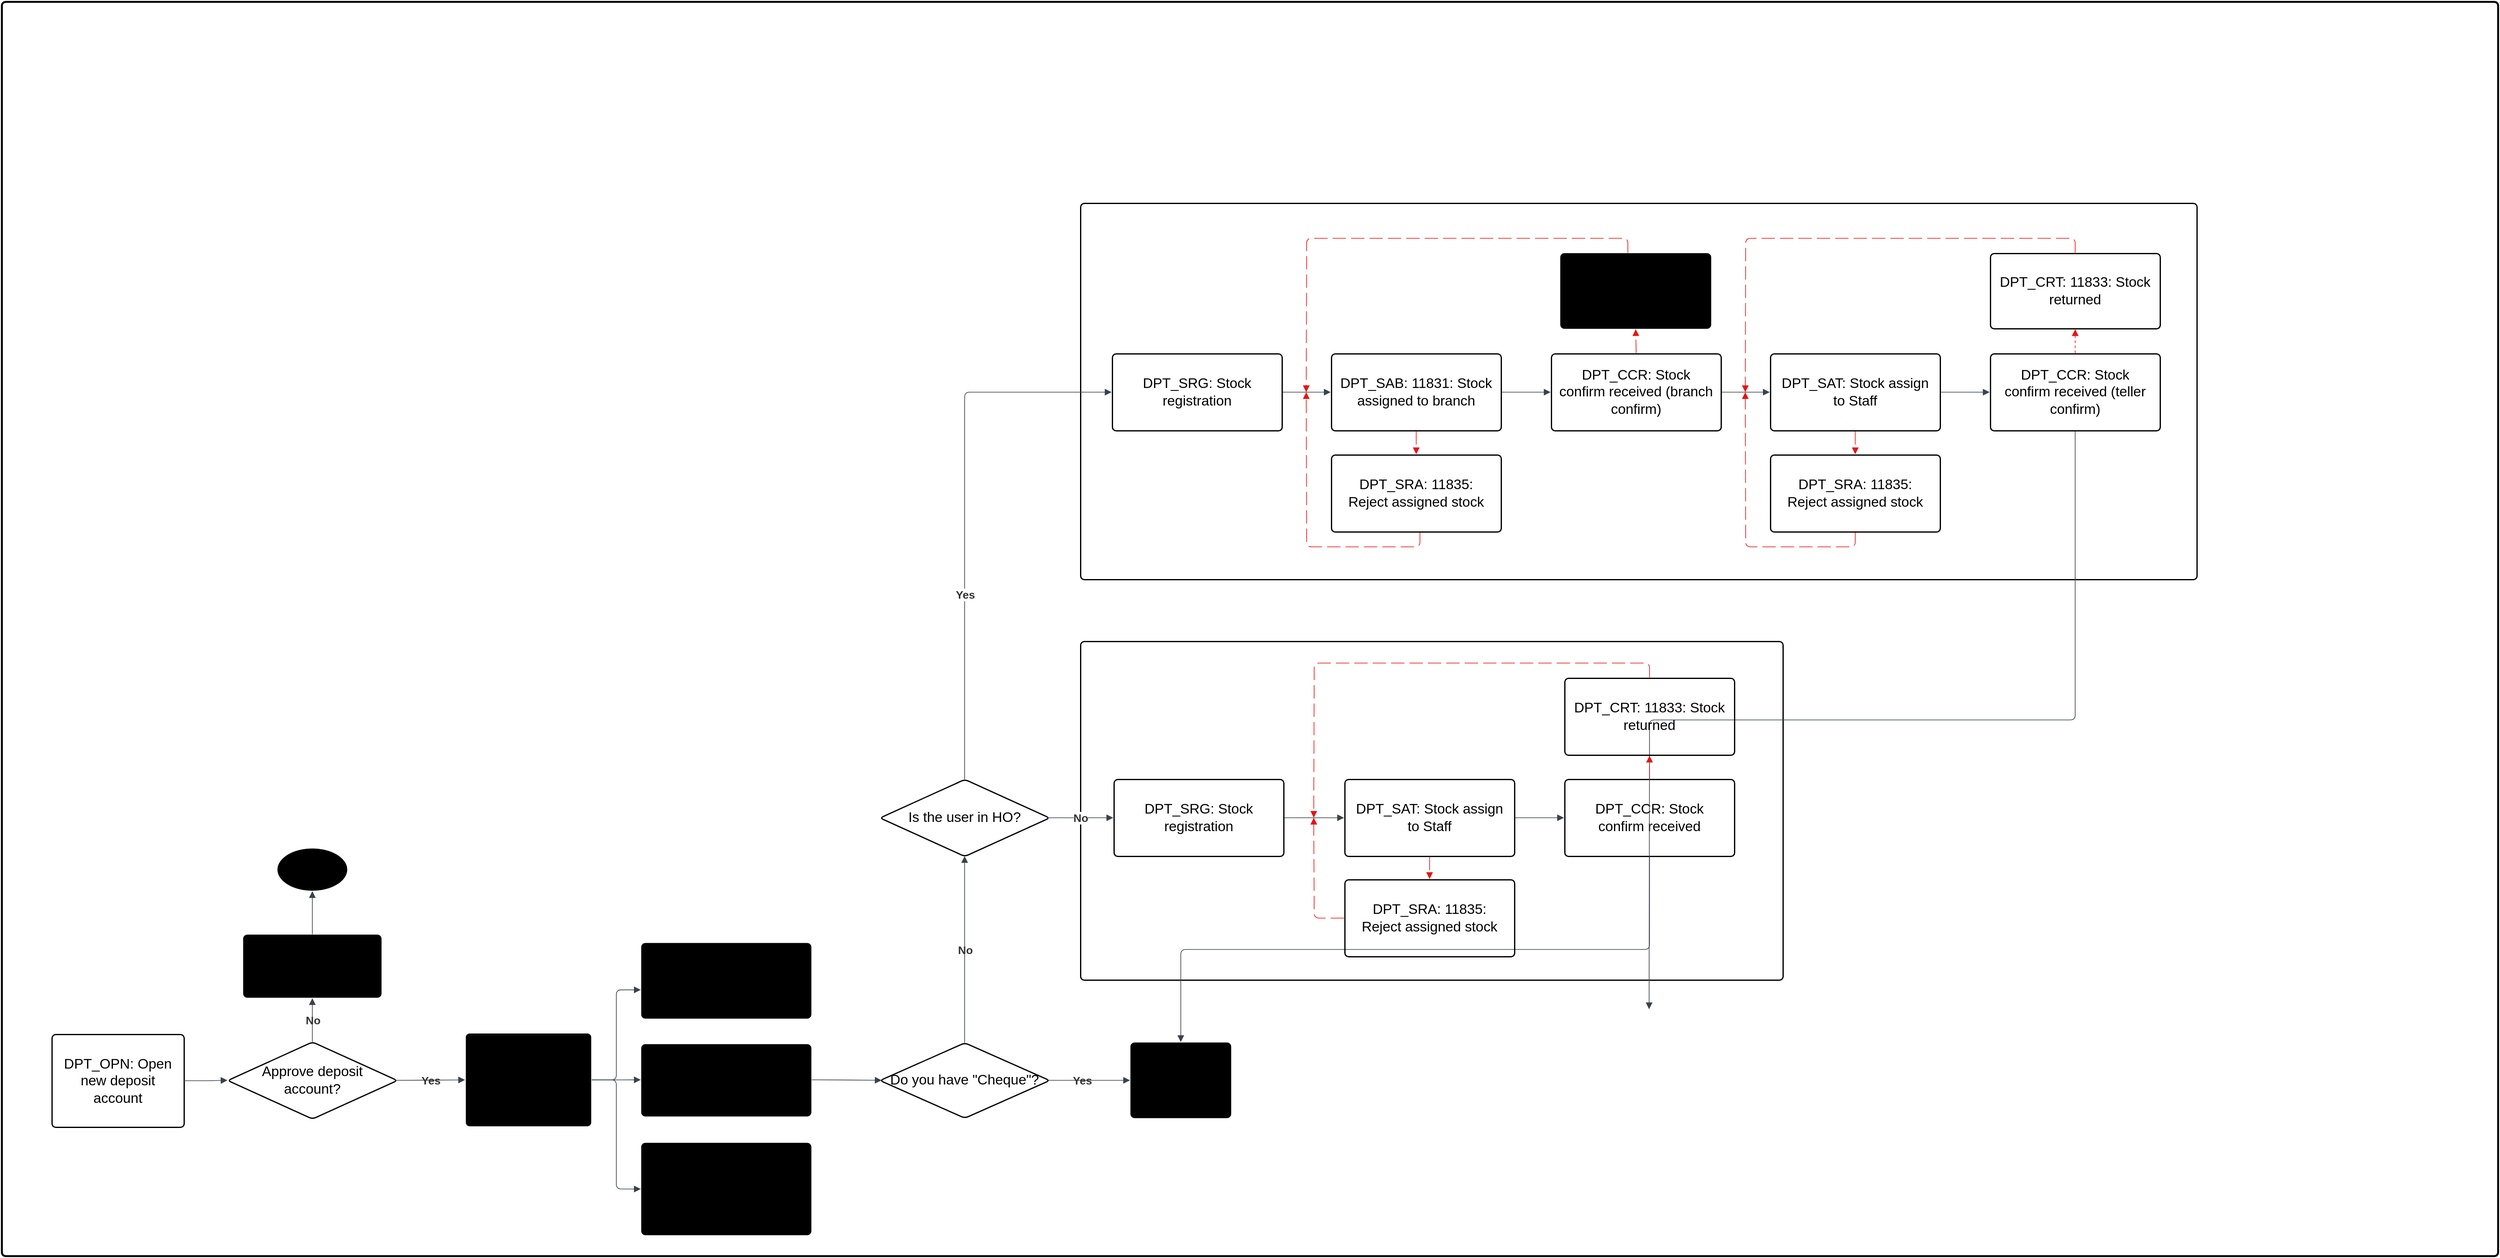 <mxfile version="26.2.9">
  <diagram name="Trang-1" id="DMm66JICNg-b_BuIPjOW">
    <mxGraphModel dx="4739" dy="3642" grid="1" gridSize="10" guides="1" tooltips="1" connect="1" arrows="1" fold="1" page="1" pageScale="1" pageWidth="1169" pageHeight="1654" math="0" shadow="0">
      <root>
        <mxCell id="0" />
        <mxCell id="1" parent="0" />
        <mxCell id="VxaLEeJSrOtXhIWzbfS_-1" value="" style="html=1;overflow=block;blockSpacing=1;whiteSpace=wrap;container=1;pointerEvents=0;collapsible=0;recursiveResize=0;fontSize=13;spacing=0;fillOpacity=0;rounded=1;absoluteArcSize=1;arcSize=9;fillColor=#000000;strokeWidth=2.3;lucidId=C0K8xlLB0rAs;" vertex="1" parent="1">
          <mxGeometry x="-300" y="-570" width="2985" height="1500" as="geometry" />
        </mxCell>
        <mxCell id="VxaLEeJSrOtXhIWzbfS_-2" value="" style="html=1;overflow=block;blockSpacing=1;whiteSpace=wrap;container=1;pointerEvents=0;collapsible=0;recursiveResize=0;fontSize=13;spacing=0;strokeOpacity=100;fillOpacity=0;rounded=1;absoluteArcSize=1;arcSize=9;fillColor=#000000;strokeWidth=1.5;lucidId=aCY8.d7uhuVL;" vertex="1" parent="1">
          <mxGeometry x="990" y="195" width="840" height="405" as="geometry" />
        </mxCell>
        <mxCell id="VxaLEeJSrOtXhIWzbfS_-3" value="" style="html=1;overflow=block;blockSpacing=1;whiteSpace=wrap;container=1;pointerEvents=0;collapsible=0;recursiveResize=0;fontSize=13;spacing=0;strokeOpacity=100;fillOpacity=0;rounded=1;absoluteArcSize=1;arcSize=9;fillColor=#000000;strokeWidth=1.5;lucidId=PyY8CIS4el4L;" vertex="1" parent="1">
          <mxGeometry x="990" y="-329" width="1335" height="450" as="geometry" />
        </mxCell>
        <mxCell id="VxaLEeJSrOtXhIWzbfS_-4" value="DPT_OPN: Open new deposit account" style="html=1;overflow=block;blockSpacing=1;whiteSpace=wrap;fontSize=16.7;spacing=9;strokeOpacity=100;fillOpacity=0;rounded=1;absoluteArcSize=1;arcSize=9;fillColor=#000000;strokeWidth=1.5;lucidId=C0K84pjTFIGe;" vertex="1" parent="1">
          <mxGeometry x="-240" y="665" width="158" height="111" as="geometry" />
        </mxCell>
        <mxCell id="VxaLEeJSrOtXhIWzbfS_-5" value="Approve deposit account?" style="html=1;overflow=block;blockSpacing=1;whiteSpace=wrap;rhombus;fontSize=16.7;spacing=9;strokeOpacity=100;fillOpacity=0;rounded=1;absoluteArcSize=1;arcSize=9;fillColor=#000000;strokeWidth=1.5;lucidId=C0K8-goSnGRA;labelBackgroundColor=none;" vertex="1" parent="1">
          <mxGeometry x="-30" y="674" width="203" height="92" as="geometry" />
        </mxCell>
        <mxCell id="VxaLEeJSrOtXhIWzbfS_-6" value="" style="html=1;jettySize=18;whiteSpace=wrap;fontSize=13.3;fontColor=#333333;fontStyle=1;strokeColor=#3a414a;strokeOpacity=100;strokeWidth=0.8;rounded=1;arcSize=12;edgeStyle=orthogonalEdgeStyle;startArrow=none;endArrow=block;endFill=1;exitX=0.5;exitY=0.002;exitPerimeter=0;entryX=0.5;entryY=1.01;entryPerimeter=0;lucidId=B1K8t_Rsplm7;labelBackgroundColor=none;" edge="1" parent="1" source="VxaLEeJSrOtXhIWzbfS_-5" target="VxaLEeJSrOtXhIWzbfS_-8">
          <mxGeometry width="100" height="100" relative="1" as="geometry">
            <Array as="points" />
          </mxGeometry>
        </mxCell>
        <mxCell id="VxaLEeJSrOtXhIWzbfS_-7" value="No" style="text;html=1;resizable=0;labelBackgroundColor=none;align=center;verticalAlign=middle;fontStyle=1;fontColor=#333333;fontSize=13.3;" vertex="1" parent="VxaLEeJSrOtXhIWzbfS_-6">
          <mxGeometry relative="1" as="geometry" />
        </mxCell>
        <mxCell id="VxaLEeJSrOtXhIWzbfS_-8" value="DPT_REJ: Reject deposit account" style="html=1;overflow=block;blockSpacing=1;whiteSpace=wrap;fontSize=16.7;spacing=9;strokeOpacity=100;rounded=1;absoluteArcSize=1;arcSize=9;fillColor=#unset;strokeWidth=NaN;lucidId=E1K8_GnM5wsY;labelBackgroundColor=none;" vertex="1" parent="1">
          <mxGeometry x="-11" y="546" width="165" height="75" as="geometry" />
        </mxCell>
        <mxCell id="VxaLEeJSrOtXhIWzbfS_-9" value="" style="html=1;jettySize=18;whiteSpace=wrap;fontSize=13.3;fontColor=#333333;fontStyle=1;strokeColor=#3a414a;strokeOpacity=100;strokeWidth=0.8;rounded=1;arcSize=12;edgeStyle=orthogonalEdgeStyle;jumpStyle=arc;startArrow=none;endArrow=block;endFill=1;exitX=0.988;exitY=0.5;exitPerimeter=0;entryX=-0.006;entryY=0.5;entryPerimeter=0;lucidId=O2K8zMyo41Df;labelBackgroundColor=none;" edge="1" parent="1" source="VxaLEeJSrOtXhIWzbfS_-5" target="VxaLEeJSrOtXhIWzbfS_-11">
          <mxGeometry width="100" height="100" relative="1" as="geometry">
            <Array as="points" />
          </mxGeometry>
        </mxCell>
        <mxCell id="VxaLEeJSrOtXhIWzbfS_-10" value="Yes" style="text;html=1;resizable=0;labelBackgroundColor=none;align=center;verticalAlign=middle;fontStyle=1;fontColor=#333333;fontSize=13.3;" vertex="1" parent="VxaLEeJSrOtXhIWzbfS_-9">
          <mxGeometry relative="1" as="geometry" />
        </mxCell>
        <mxCell id="VxaLEeJSrOtXhIWzbfS_-11" value="DPT_APR: Approve deposit account" style="html=1;overflow=block;blockSpacing=1;whiteSpace=wrap;fontSize=16.7;spacing=9;strokeOpacity=100;rounded=1;absoluteArcSize=1;arcSize=9;fillColor=#unset;strokeWidth=NaN;lucidId=Q2K8Qx9mygk0;strokeColor=none;labelBackgroundColor=none;" vertex="1" parent="1">
          <mxGeometry x="255" y="664" width="150" height="111" as="geometry" />
        </mxCell>
        <mxCell id="VxaLEeJSrOtXhIWzbfS_-12" value="" style="html=1;jettySize=18;whiteSpace=wrap;fontSize=13;strokeColor=#3a414a;strokeOpacity=100;strokeWidth=0.8;rounded=1;arcSize=12;edgeStyle=orthogonalEdgeStyle;jumpStyle=arc;startArrow=none;endArrow=block;endFill=1;exitX=1.004;exitY=0.493;exitPerimeter=0;entryX=0.011;entryY=0.5;entryPerimeter=0;lucidId=x4K8__F9jW7b;labelBackgroundColor=none;" edge="1" parent="1" source="VxaLEeJSrOtXhIWzbfS_-53" target="VxaLEeJSrOtXhIWzbfS_-16">
          <mxGeometry width="100" height="100" relative="1" as="geometry">
            <Array as="points" />
          </mxGeometry>
        </mxCell>
        <mxCell id="VxaLEeJSrOtXhIWzbfS_-13" value="" style="html=1;jettySize=18;whiteSpace=wrap;fontSize=13;strokeColor=#3a414a;strokeOpacity=100;strokeWidth=0.8;rounded=1;arcSize=12;edgeStyle=orthogonalEdgeStyle;jumpStyle=arc;startArrow=none;endArrow=block;endFill=1;exitX=0.989;exitY=0.5;exitPerimeter=0;entryX=-0.006;entryY=0.5;entryPerimeter=0;lucidId=p6K8vxS~Cus1;labelBackgroundColor=none;" edge="1" parent="1" source="VxaLEeJSrOtXhIWzbfS_-16" target="VxaLEeJSrOtXhIWzbfS_-15">
          <mxGeometry width="100" height="100" relative="1" as="geometry">
            <Array as="points" />
          </mxGeometry>
        </mxCell>
        <mxCell id="VxaLEeJSrOtXhIWzbfS_-14" value="Yes" style="text;html=1;resizable=0;labelBackgroundColor=none;align=center;verticalAlign=middle;fontStyle=1;fontColor=#333333;fontSize=13.3;" vertex="1" parent="VxaLEeJSrOtXhIWzbfS_-13">
          <mxGeometry x="-0.164" relative="1" as="geometry" />
        </mxCell>
        <mxCell id="VxaLEeJSrOtXhIWzbfS_-15" value="DPT_CIS: Cheque book issued" style="html=1;overflow=block;blockSpacing=1;whiteSpace=wrap;fontSize=16.7;spacing=9;strokeOpacity=100;rounded=1;absoluteArcSize=1;arcSize=9;fillColor=#unset;strokeWidth=NaN;lucidId=A4K8zdcVxU0g;labelBackgroundColor=none;" vertex="1" parent="1">
          <mxGeometry x="1050" y="675" width="120" height="90" as="geometry" />
        </mxCell>
        <mxCell id="VxaLEeJSrOtXhIWzbfS_-16" value="Do you have &quot;Cheque&quot;?" style="html=1;overflow=block;blockSpacing=1;whiteSpace=wrap;rhombus;fontSize=16.7;spacing=9;strokeOpacity=100;fillOpacity=0;rounded=1;absoluteArcSize=1;arcSize=9;fillColor=#000000;strokeWidth=1.5;lucidId=m6K8SB-cduvH;labelBackgroundColor=none;" vertex="1" parent="1">
          <mxGeometry x="750" y="675" width="203" height="90" as="geometry" />
        </mxCell>
        <mxCell id="VxaLEeJSrOtXhIWzbfS_-17" value="" style="html=1;jettySize=18;whiteSpace=wrap;fontSize=13.3;fontColor=#333333;fontStyle=1;strokeColor=#3a414a;strokeOpacity=100;strokeWidth=0.8;rounded=1;arcSize=12;edgeStyle=orthogonalEdgeStyle;startArrow=none;endArrow=block;endFill=1;exitX=0.5;exitY=0.002;exitPerimeter=0;entryX=0.5;entryY=0.998;entryPerimeter=0;lucidId=O8K8kQ9jmsC-;labelBackgroundColor=none;" edge="1" parent="1" source="VxaLEeJSrOtXhIWzbfS_-16" target="VxaLEeJSrOtXhIWzbfS_-19">
          <mxGeometry width="100" height="100" relative="1" as="geometry">
            <Array as="points" />
          </mxGeometry>
        </mxCell>
        <mxCell id="VxaLEeJSrOtXhIWzbfS_-18" value="No" style="text;html=1;resizable=0;labelBackgroundColor=none;align=center;verticalAlign=middle;fontStyle=1;fontColor=#333333;fontSize=13.3;" vertex="1" parent="VxaLEeJSrOtXhIWzbfS_-17">
          <mxGeometry relative="1" as="geometry" />
        </mxCell>
        <mxCell id="VxaLEeJSrOtXhIWzbfS_-19" value="Is the user in HO?" style="html=1;overflow=block;blockSpacing=1;whiteSpace=wrap;rhombus;fontSize=16.7;spacing=9;strokeOpacity=100;fillOpacity=0;rounded=1;absoluteArcSize=1;arcSize=9;fillColor=#000000;strokeWidth=1.5;lucidId=O8K8_05I5hbr;" vertex="1" parent="1">
          <mxGeometry x="750" y="360" width="203" height="92" as="geometry" />
        </mxCell>
        <mxCell id="VxaLEeJSrOtXhIWzbfS_-20" value="" style="html=1;jettySize=18;whiteSpace=wrap;fontSize=13.3;fontColor=#333333;fontStyle=1;strokeColor=#3a414a;strokeOpacity=100;strokeWidth=0.8;rounded=1;arcSize=12;edgeStyle=orthogonalEdgeStyle;startArrow=none;endArrow=block;endFill=1;exitX=0.5;exitY=0.002;exitPerimeter=0;entryX=-0.004;entryY=0.5;entryPerimeter=0;lucidId=t-K8pr-iaynm;" edge="1" parent="1" source="VxaLEeJSrOtXhIWzbfS_-19" target="VxaLEeJSrOtXhIWzbfS_-22">
          <mxGeometry width="100" height="100" relative="1" as="geometry">
            <Array as="points" />
          </mxGeometry>
        </mxCell>
        <mxCell id="VxaLEeJSrOtXhIWzbfS_-21" value="Yes" style="text;html=1;resizable=0;labelBackgroundColor=default;align=center;verticalAlign=middle;fontStyle=1;fontColor=#333333;fontSize=13.3;" vertex="1" parent="VxaLEeJSrOtXhIWzbfS_-20">
          <mxGeometry x="-0.306" relative="1" as="geometry">
            <mxPoint as="offset" />
          </mxGeometry>
        </mxCell>
        <mxCell id="VxaLEeJSrOtXhIWzbfS_-22" value="DPT_SRG: Stock registration" style="html=1;overflow=block;blockSpacing=1;whiteSpace=wrap;fontSize=16.7;spacing=9;strokeOpacity=100;fillOpacity=0;rounded=1;absoluteArcSize=1;arcSize=9;fillColor=#000000;strokeWidth=1.5;lucidId=t-K8BA6zqQXJ;" vertex="1" parent="1">
          <mxGeometry x="1028" y="-149" width="203" height="92" as="geometry" />
        </mxCell>
        <mxCell id="VxaLEeJSrOtXhIWzbfS_-23" value="" style="html=1;jettySize=18;whiteSpace=wrap;fontSize=13;strokeColor=#3a414a;strokeOpacity=100;strokeWidth=0.8;rounded=1;arcSize=12;edgeStyle=orthogonalEdgeStyle;startArrow=none;endArrow=block;endFill=1;exitX=1.004;exitY=0.5;exitPerimeter=0;entryX=-0.004;entryY=0.5;entryPerimeter=0;lucidId=E-K8I0MomM04;" edge="1" parent="1" source="VxaLEeJSrOtXhIWzbfS_-22" target="VxaLEeJSrOtXhIWzbfS_-24">
          <mxGeometry width="100" height="100" relative="1" as="geometry">
            <Array as="points" />
          </mxGeometry>
        </mxCell>
        <mxCell id="VxaLEeJSrOtXhIWzbfS_-24" value="DPT_SAB: 11831: Stock assigned to branch" style="html=1;overflow=block;blockSpacing=1;whiteSpace=wrap;fontSize=16.7;spacing=9;strokeOpacity=100;fillOpacity=0;rounded=1;absoluteArcSize=1;arcSize=9;fillColor=#000000;strokeWidth=1.5;lucidId=E-K8VwSi.VNv;" vertex="1" parent="1">
          <mxGeometry x="1290" y="-149" width="203" height="92" as="geometry" />
        </mxCell>
        <mxCell id="VxaLEeJSrOtXhIWzbfS_-25" value="" style="html=1;jettySize=18;whiteSpace=wrap;fontSize=13;strokeColor=#3a414a;strokeOpacity=100;strokeWidth=0.8;rounded=1;arcSize=12;edgeStyle=orthogonalEdgeStyle;startArrow=none;endArrow=block;endFill=1;exitX=1.004;exitY=0.5;exitPerimeter=0;entryX=-0.004;entryY=0.5;entryPerimeter=0;lucidId=B_K8auC.OmKs;" edge="1" parent="1" source="VxaLEeJSrOtXhIWzbfS_-24" target="VxaLEeJSrOtXhIWzbfS_-26">
          <mxGeometry width="100" height="100" relative="1" as="geometry">
            <Array as="points" />
          </mxGeometry>
        </mxCell>
        <mxCell id="VxaLEeJSrOtXhIWzbfS_-26" value="DPT_CCR: Stock confirm received (branch confirm)" style="html=1;overflow=block;blockSpacing=1;whiteSpace=wrap;fontSize=16.7;spacing=9;strokeOpacity=100;fillOpacity=0;rounded=1;absoluteArcSize=1;arcSize=9;fillColor=#000000;strokeWidth=1.5;lucidId=B_K8KtoC-B.U;" vertex="1" parent="1">
          <mxGeometry x="1553" y="-149" width="203" height="92" as="geometry" />
        </mxCell>
        <mxCell id="VxaLEeJSrOtXhIWzbfS_-27" value="" style="html=1;jettySize=18;whiteSpace=wrap;fontSize=13;strokeColor=#3a414a;strokeOpacity=100;strokeWidth=0.8;rounded=1;arcSize=12;edgeStyle=orthogonalEdgeStyle;startArrow=none;endArrow=block;endFill=1;exitX=1.004;exitY=0.5;exitPerimeter=0;entryX=-0.004;entryY=0.5;entryPerimeter=0;lucidId=f.K8d7xa3UE9;" edge="1" parent="1" source="VxaLEeJSrOtXhIWzbfS_-26" target="VxaLEeJSrOtXhIWzbfS_-28">
          <mxGeometry width="100" height="100" relative="1" as="geometry">
            <Array as="points" />
          </mxGeometry>
        </mxCell>
        <mxCell id="VxaLEeJSrOtXhIWzbfS_-28" value="DPT_SAT: Stock assign to Staff" style="html=1;overflow=block;blockSpacing=1;whiteSpace=wrap;fontSize=16.7;spacing=9;strokeOpacity=100;fillOpacity=0;rounded=1;absoluteArcSize=1;arcSize=9;fillColor=#000000;strokeWidth=1.5;lucidId=f.K8ricRqGn2;" vertex="1" parent="1">
          <mxGeometry x="1815" y="-149" width="203" height="92" as="geometry" />
        </mxCell>
        <mxCell id="VxaLEeJSrOtXhIWzbfS_-29" value="" style="html=1;jettySize=18;whiteSpace=wrap;fontSize=13;strokeColor=#3a414a;strokeOpacity=100;strokeWidth=0.8;rounded=1;arcSize=12;edgeStyle=orthogonalEdgeStyle;startArrow=none;endArrow=block;endFill=1;exitX=1.004;exitY=0.5;exitPerimeter=0;entryX=-0.004;entryY=0.5;entryPerimeter=0;lucidId=t.K8Gm6ZsjTX;" edge="1" parent="1" source="VxaLEeJSrOtXhIWzbfS_-28" target="VxaLEeJSrOtXhIWzbfS_-30">
          <mxGeometry width="100" height="100" relative="1" as="geometry">
            <Array as="points" />
          </mxGeometry>
        </mxCell>
        <mxCell id="VxaLEeJSrOtXhIWzbfS_-30" value="DPT_CCR: Stock confirm received (teller confirm)" style="html=1;overflow=block;blockSpacing=1;whiteSpace=wrap;fontSize=16.7;spacing=9;strokeOpacity=100;fillOpacity=0;rounded=1;absoluteArcSize=1;arcSize=9;fillColor=#000000;strokeWidth=1.5;lucidId=t.K89AFciOv3;" vertex="1" parent="1">
          <mxGeometry x="2078" y="-149" width="203" height="92" as="geometry" />
        </mxCell>
        <mxCell id="VxaLEeJSrOtXhIWzbfS_-31" value="" style="html=1;jettySize=18;whiteSpace=wrap;fontSize=13;strokeColor=#e81313;strokeOpacity=100;dashed=1;fixDash=1;dashPattern=16 6;strokeWidth=0.8;rounded=1;arcSize=12;edgeStyle=orthogonalEdgeStyle;startArrow=none;endArrow=block;endFill=1;exitX=0.5;exitY=1.008;exitPerimeter=0;entryX=0.5;entryY=-0.008;entryPerimeter=0;lucidId=7~K8s93Qj5ms;" edge="1" parent="1" source="VxaLEeJSrOtXhIWzbfS_-24" target="VxaLEeJSrOtXhIWzbfS_-38">
          <mxGeometry width="100" height="100" relative="1" as="geometry">
            <Array as="points" />
          </mxGeometry>
        </mxCell>
        <mxCell id="VxaLEeJSrOtXhIWzbfS_-32" value="" style="html=1;jettySize=18;whiteSpace=wrap;fontSize=13;strokeColor=#e81313;strokeOpacity=100;dashed=1;fixDash=1;dashPattern=16 6;strokeWidth=0.8;rounded=1;arcSize=12;edgeStyle=orthogonalEdgeStyle;startArrow=none;endArrow=block;endFill=1;exitX=0.522;exitY=1.008;exitPerimeter=0;lucidId=1aL8vNi3NsyG;" edge="1" parent="1" source="VxaLEeJSrOtXhIWzbfS_-38">
          <mxGeometry width="100" height="100" relative="1" as="geometry">
            <Array as="points" />
            <mxPoint x="1260" y="-103" as="targetPoint" />
          </mxGeometry>
        </mxCell>
        <mxCell id="VxaLEeJSrOtXhIWzbfS_-33" value="" style="html=1;jettySize=18;whiteSpace=wrap;fontSize=13;strokeColor=#e81313;strokeOpacity=100;dashed=1;fixDash=1;dashPattern=16 6;strokeWidth=0.8;rounded=1;arcSize=12;edgeStyle=orthogonalEdgeStyle;startArrow=none;endArrow=block;endFill=1;exitX=0.5;exitY=-0.008;exitPerimeter=0;entryX=0.5;entryY=1.008;entryPerimeter=0;lucidId=VbL8N0CIr0PZ;" edge="1" parent="1" source="VxaLEeJSrOtXhIWzbfS_-26" target="VxaLEeJSrOtXhIWzbfS_-39">
          <mxGeometry width="100" height="100" relative="1" as="geometry">
            <Array as="points" />
          </mxGeometry>
        </mxCell>
        <mxCell id="VxaLEeJSrOtXhIWzbfS_-34" value="" style="html=1;jettySize=18;whiteSpace=wrap;fontSize=13;strokeColor=#e81313;strokeOpacity=100;dashed=1;fixDash=1;dashPattern=16 6;strokeWidth=0.8;rounded=1;arcSize=12;edgeStyle=orthogonalEdgeStyle;startArrow=none;endArrow=block;endFill=1;exitX=0.448;exitY=-0.008;exitPerimeter=0;lucidId=bdL8osKy2MeQ;" edge="1" parent="1" source="VxaLEeJSrOtXhIWzbfS_-39">
          <mxGeometry width="100" height="100" relative="1" as="geometry">
            <Array as="points" />
            <mxPoint x="1260" y="-103" as="targetPoint" />
          </mxGeometry>
        </mxCell>
        <mxCell id="VxaLEeJSrOtXhIWzbfS_-35" value="" style="html=1;jettySize=18;whiteSpace=wrap;fontSize=13;strokeColor=#e81313;strokeOpacity=100;dashed=1;fixDash=1;dashPattern=16 6;strokeWidth=0.8;rounded=1;arcSize=12;edgeStyle=orthogonalEdgeStyle;startArrow=none;endArrow=block;endFill=1;exitX=0.5;exitY=1.008;exitPerimeter=0;entryX=0.5;entryY=-0.008;entryPerimeter=0;lucidId=SdL8UjF9IZxt;" edge="1" parent="1" source="VxaLEeJSrOtXhIWzbfS_-28" target="VxaLEeJSrOtXhIWzbfS_-50">
          <mxGeometry width="100" height="100" relative="1" as="geometry">
            <Array as="points" />
          </mxGeometry>
        </mxCell>
        <mxCell id="VxaLEeJSrOtXhIWzbfS_-36" value="" style="html=1;jettySize=18;whiteSpace=wrap;fontSize=13;strokeColor=#e81313;strokeOpacity=100;dashed=1;fixDash=1;dashPattern=16 6;strokeWidth=0.8;rounded=1;arcSize=12;edgeStyle=orthogonalEdgeStyle;startArrow=none;endArrow=block;endFill=1;exitX=0.5;exitY=1.008;exitPerimeter=0;lucidId=SdL8wFyu1lOU;" edge="1" parent="1" source="VxaLEeJSrOtXhIWzbfS_-50">
          <mxGeometry width="100" height="100" relative="1" as="geometry">
            <Array as="points" />
            <mxPoint x="1785" y="-103" as="targetPoint" />
          </mxGeometry>
        </mxCell>
        <mxCell id="VxaLEeJSrOtXhIWzbfS_-37" value="" style="html=1;jettySize=18;whiteSpace=wrap;fontSize=13;strokeColor=#e81313;strokeOpacity=100;dashed=1;fixDash=1;strokeWidth=0.8;rounded=1;arcSize=12;edgeStyle=orthogonalEdgeStyle;startArrow=none;endArrow=block;endFill=1;exitX=0.5;exitY=-0.008;exitPerimeter=0;entryX=0.5;entryY=1.008;entryPerimeter=0;lucidId=ueL89zq2dzeK;" edge="1" parent="1" source="VxaLEeJSrOtXhIWzbfS_-30" target="VxaLEeJSrOtXhIWzbfS_-40">
          <mxGeometry width="100" height="100" relative="1" as="geometry">
            <Array as="points" />
          </mxGeometry>
        </mxCell>
        <mxCell id="VxaLEeJSrOtXhIWzbfS_-38" value="DPT_SRA: 11835: Reject assigned stock" style="html=1;overflow=block;blockSpacing=1;whiteSpace=wrap;fontSize=16.7;spacing=9;strokeOpacity=100;fillOpacity=0;rounded=1;absoluteArcSize=1;arcSize=9;fillColor=#000000;strokeWidth=1.5;lucidId=7~K8_bC7LJLh;" vertex="1" parent="1">
          <mxGeometry x="1290" y="-28" width="203" height="92" as="geometry" />
        </mxCell>
        <mxCell id="VxaLEeJSrOtXhIWzbfS_-39" value="DPT_CRT: 11833: Stock returned" style="html=1;overflow=block;blockSpacing=1;whiteSpace=wrap;fontSize=16.7;spacing=9;strokeOpacity=100;rounded=1;absoluteArcSize=1;arcSize=9;fillColor=#unset;strokeWidth=NaN;lucidId=3bL8yir.PB5-;" vertex="1" parent="1">
          <mxGeometry x="1564" y="-269" width="180" height="90" as="geometry" />
        </mxCell>
        <mxCell id="VxaLEeJSrOtXhIWzbfS_-40" value="DPT_CRT: 11833: Stock returned" style="html=1;overflow=block;blockSpacing=1;whiteSpace=wrap;fontSize=16.7;spacing=9;strokeOpacity=100;fillOpacity=100;rounded=1;absoluteArcSize=1;arcSize=9;fillColor=#ffffff;strokeWidth=1.5;lucidId=ueL8av5Dy-su;" vertex="1" parent="1">
          <mxGeometry x="2078" y="-269" width="203" height="90" as="geometry" />
        </mxCell>
        <mxCell id="VxaLEeJSrOtXhIWzbfS_-41" value="DPT_SRG: Stock registration" style="html=1;overflow=block;blockSpacing=1;whiteSpace=wrap;fontSize=16.7;spacing=9;strokeOpacity=100;fillOpacity=0;rounded=1;absoluteArcSize=1;arcSize=9;fillColor=#000000;strokeWidth=1.5;lucidId=diL8n7n7nvlU;" vertex="1" parent="1">
          <mxGeometry x="1030" y="360" width="203" height="92" as="geometry" />
        </mxCell>
        <mxCell id="VxaLEeJSrOtXhIWzbfS_-42" value="" style="html=1;jettySize=18;whiteSpace=wrap;fontSize=13.3;fontColor=#333333;fontStyle=1;strokeColor=#3a414a;strokeOpacity=100;strokeWidth=0.8;rounded=1;arcSize=12;edgeStyle=orthogonalEdgeStyle;startArrow=none;endArrow=block;endFill=1;exitX=0.989;exitY=0.5;exitPerimeter=0;entryX=-0.004;entryY=0.5;entryPerimeter=0;lucidId=diL8J1pEU5sI;" edge="1" parent="1" source="VxaLEeJSrOtXhIWzbfS_-19" target="VxaLEeJSrOtXhIWzbfS_-41">
          <mxGeometry width="100" height="100" relative="1" as="geometry">
            <Array as="points" />
          </mxGeometry>
        </mxCell>
        <mxCell id="VxaLEeJSrOtXhIWzbfS_-43" value="No" style="text;html=1;resizable=0;labelBackgroundColor=default;align=center;verticalAlign=middle;fontStyle=1;fontColor=#333333;fontSize=13.3;" vertex="1" parent="VxaLEeJSrOtXhIWzbfS_-42">
          <mxGeometry relative="1" as="geometry" />
        </mxCell>
        <mxCell id="VxaLEeJSrOtXhIWzbfS_-44" value="" style="html=1;jettySize=18;whiteSpace=wrap;fontSize=13;strokeColor=#3a414a;strokeOpacity=100;strokeWidth=0.8;rounded=1;arcSize=12;edgeStyle=orthogonalEdgeStyle;startArrow=none;endArrow=block;endFill=1;exitX=1.004;exitY=0.5;exitPerimeter=0;entryX=-0.004;entryY=0.5;entryPerimeter=0;lucidId=siL8WX6Wz.jX;" edge="1" parent="1" source="VxaLEeJSrOtXhIWzbfS_-41" target="VxaLEeJSrOtXhIWzbfS_-45">
          <mxGeometry width="100" height="100" relative="1" as="geometry">
            <Array as="points" />
          </mxGeometry>
        </mxCell>
        <mxCell id="VxaLEeJSrOtXhIWzbfS_-45" value="DPT_SAT: Stock assign to Staff" style="html=1;overflow=block;blockSpacing=1;whiteSpace=wrap;fontSize=16.7;spacing=9;strokeOpacity=100;fillOpacity=0;rounded=1;absoluteArcSize=1;arcSize=9;fillColor=#000000;strokeWidth=1.5;lucidId=siL8XiZfh94J;" vertex="1" parent="1">
          <mxGeometry x="1306" y="360" width="203" height="92" as="geometry" />
        </mxCell>
        <mxCell id="VxaLEeJSrOtXhIWzbfS_-46" value="" style="html=1;jettySize=18;whiteSpace=wrap;fontSize=13;strokeColor=#3a414a;strokeOpacity=100;strokeWidth=0.8;rounded=1;arcSize=12;edgeStyle=orthogonalEdgeStyle;startArrow=none;endArrow=block;endFill=1;exitX=1.004;exitY=0.5;exitPerimeter=0;entryX=-0.004;entryY=0.5;entryPerimeter=0;lucidId=GpL81wC2y2YN;" edge="1" parent="1" source="VxaLEeJSrOtXhIWzbfS_-45" target="VxaLEeJSrOtXhIWzbfS_-47">
          <mxGeometry width="100" height="100" relative="1" as="geometry">
            <Array as="points" />
          </mxGeometry>
        </mxCell>
        <mxCell id="VxaLEeJSrOtXhIWzbfS_-47" value="DPT_CCR: Stock confirm received" style="html=1;overflow=block;blockSpacing=1;whiteSpace=wrap;fontSize=16.7;spacing=9;strokeOpacity=100;fillOpacity=0;rounded=1;absoluteArcSize=1;arcSize=9;fillColor=#000000;strokeWidth=1.5;lucidId=GpL8sMLPmteC;" vertex="1" parent="1">
          <mxGeometry x="1569" y="360" width="203" height="92" as="geometry" />
        </mxCell>
        <mxCell id="VxaLEeJSrOtXhIWzbfS_-48" value="" style="html=1;jettySize=18;whiteSpace=wrap;fontSize=13;strokeColor=#3a414a;strokeOpacity=100;strokeWidth=0.8;rounded=1;arcSize=12;edgeStyle=orthogonalEdgeStyle;startArrow=none;endArrow=block;endFill=1;exitX=0.5;exitY=1.008;exitPerimeter=0;entryX=0.5;entryY=-0.008;entryPerimeter=0;lucidId=VpL8Kc_6HkGA;" edge="1" parent="1" source="VxaLEeJSrOtXhIWzbfS_-47" target="VxaLEeJSrOtXhIWzbfS_-15">
          <mxGeometry width="100" height="100" relative="1" as="geometry">
            <Array as="points" />
          </mxGeometry>
        </mxCell>
        <mxCell id="VxaLEeJSrOtXhIWzbfS_-49" value="" style="html=1;jettySize=18;whiteSpace=wrap;fontSize=13;strokeColor=#3a414a;strokeOpacity=100;strokeWidth=0.8;rounded=1;arcSize=12;edgeStyle=orthogonalEdgeStyle;startArrow=none;endArrow=block;endFill=1;exitX=0.5;exitY=1.008;exitPerimeter=0;lucidId=6pL89d-xpvsJ;" edge="1" parent="1" source="VxaLEeJSrOtXhIWzbfS_-30">
          <mxGeometry width="100" height="100" relative="1" as="geometry">
            <Array as="points" />
            <mxPoint x="1670" y="635" as="targetPoint" />
          </mxGeometry>
        </mxCell>
        <mxCell id="VxaLEeJSrOtXhIWzbfS_-50" value="DPT_SRA: 11835: Reject assigned stock" style="html=1;overflow=block;blockSpacing=1;whiteSpace=wrap;fontSize=16.7;spacing=9;strokeOpacity=100;fillOpacity=0;rounded=1;absoluteArcSize=1;arcSize=9;fillColor=#000000;strokeWidth=1.5;lucidId=SdL8HdBOTPbP;" vertex="1" parent="1">
          <mxGeometry x="1815" y="-28" width="203" height="92" as="geometry" />
        </mxCell>
        <mxCell id="VxaLEeJSrOtXhIWzbfS_-51" value="" style="html=1;jettySize=18;whiteSpace=wrap;fontSize=13;strokeColor=#e81313;strokeOpacity=100;dashed=1;fixDash=1;dashPattern=16 6;strokeWidth=0.8;rounded=1;arcSize=12;edgeStyle=orthogonalEdgeStyle;startArrow=none;endArrow=block;endFill=1;exitX=0.5;exitY=-0.008;exitPerimeter=0;lucidId=SqL8e2mzmWAp;" edge="1" parent="1" source="VxaLEeJSrOtXhIWzbfS_-40">
          <mxGeometry width="100" height="100" relative="1" as="geometry">
            <Array as="points" />
            <mxPoint x="1785" y="-103" as="targetPoint" />
          </mxGeometry>
        </mxCell>
        <mxCell id="VxaLEeJSrOtXhIWzbfS_-52" value="" style="html=1;jettySize=18;whiteSpace=wrap;fontSize=13;strokeColor=#3a414a;strokeOpacity=100;strokeWidth=0.8;rounded=1;arcSize=12;edgeStyle=orthogonalEdgeStyle;startArrow=none;endArrow=block;endFill=1;exitX=1.005;exitY=0.5;exitPerimeter=0;entryX=-0.004;entryY=0.493;entryPerimeter=0;lucidId=zyL8lzVz88yX;labelBackgroundColor=none;" edge="1" parent="1" source="VxaLEeJSrOtXhIWzbfS_-11" target="VxaLEeJSrOtXhIWzbfS_-53">
          <mxGeometry width="100" height="100" relative="1" as="geometry">
            <Array as="points" />
          </mxGeometry>
        </mxCell>
        <mxCell id="VxaLEeJSrOtXhIWzbfS_-53" value="DPT_CDP: Cash deposit" style="html=1;overflow=block;blockSpacing=1;whiteSpace=wrap;fontSize=16.7;spacing=9;strokeOpacity=100;rounded=1;absoluteArcSize=1;arcSize=9;fillColor=#unset;strokeWidth=NaN;lucidId=zyL8M3RWzBDG;labelBackgroundColor=none;" vertex="1" parent="1">
          <mxGeometry x="465" y="677" width="203" height="86" as="geometry" />
        </mxCell>
        <mxCell id="VxaLEeJSrOtXhIWzbfS_-54" value="" style="html=1;jettySize=18;whiteSpace=wrap;fontSize=13;strokeColor=#3a414a;strokeOpacity=100;strokeWidth=0.8;rounded=1;arcSize=12;edgeStyle=orthogonalEdgeStyle;startArrow=none;endArrow=block;endFill=1;exitX=1;exitY=0.5;exitPerimeter=0;entryX=0;entryY=0.5;entryPerimeter=0;lucidId=xzL8UfBYFxgF;labelBackgroundColor=none;" edge="1" parent="1" source="VxaLEeJSrOtXhIWzbfS_-4" target="VxaLEeJSrOtXhIWzbfS_-5">
          <mxGeometry width="100" height="100" relative="1" as="geometry">
            <Array as="points" />
          </mxGeometry>
        </mxCell>
        <mxCell id="VxaLEeJSrOtXhIWzbfS_-55" value="" style="html=1;jettySize=18;whiteSpace=wrap;fontSize=13;strokeColor=#3a414a;strokeOpacity=100;strokeWidth=0.8;rounded=1;arcSize=12;edgeStyle=orthogonalEdgeStyle;startArrow=none;endArrow=block;endFill=1;exitX=0.5;exitY=-0.01;exitPerimeter=0;entryX=0.5;entryY=1.015;entryPerimeter=0;lucidId=2zL8Nh6T.o6e;labelBackgroundColor=none;" edge="1" parent="1" source="VxaLEeJSrOtXhIWzbfS_-8" target="VxaLEeJSrOtXhIWzbfS_-56">
          <mxGeometry width="100" height="100" relative="1" as="geometry">
            <Array as="points" />
          </mxGeometry>
        </mxCell>
        <mxCell id="VxaLEeJSrOtXhIWzbfS_-56" value="End" style="html=1;overflow=block;blockSpacing=1;whiteSpace=wrap;ellipse;fontSize=16.7;spacing=9;strokeOpacity=100;rounded=1;absoluteArcSize=1;arcSize=9;fillColor=#unset;strokeWidth=NaN;lucidId=2zL8Q2and7EK;labelBackgroundColor=none;" vertex="1" parent="1">
          <mxGeometry x="30" y="443" width="83" height="50" as="geometry" />
        </mxCell>
        <mxCell id="VxaLEeJSrOtXhIWzbfS_-57" value="" style="html=1;jettySize=18;whiteSpace=wrap;fontSize=13;strokeColor=#e81313;strokeOpacity=100;dashed=1;fixDash=1;dashPattern=16 6;strokeWidth=0.8;rounded=1;arcSize=12;edgeStyle=orthogonalEdgeStyle;startArrow=none;endArrow=block;endFill=1;exitX=0.5;exitY=1.008;exitPerimeter=0;entryX=0.5;entryY=-0.008;entryPerimeter=0;lucidId=LBL8KxfsIMmQ;" edge="1" parent="1" source="VxaLEeJSrOtXhIWzbfS_-45" target="VxaLEeJSrOtXhIWzbfS_-58">
          <mxGeometry width="100" height="100" relative="1" as="geometry">
            <Array as="points" />
          </mxGeometry>
        </mxCell>
        <mxCell id="VxaLEeJSrOtXhIWzbfS_-58" value="DPT_SRA: 11835: Reject assigned stock" style="html=1;overflow=block;blockSpacing=1;whiteSpace=wrap;fontSize=16.7;spacing=9;strokeOpacity=100;fillOpacity=0;rounded=1;absoluteArcSize=1;arcSize=9;fillColor=#000000;strokeWidth=1.5;lucidId=LBL8hcJfMu7N;" vertex="1" parent="1">
          <mxGeometry x="1306" y="480" width="203" height="92" as="geometry" />
        </mxCell>
        <mxCell id="VxaLEeJSrOtXhIWzbfS_-59" value="" style="html=1;jettySize=18;whiteSpace=wrap;fontSize=13;strokeColor=#e81313;strokeOpacity=100;dashed=1;fixDash=1;dashPattern=16 6;strokeWidth=0.8;rounded=1;arcSize=12;edgeStyle=orthogonalEdgeStyle;startArrow=none;endArrow=block;endFill=1;exitX=-0.004;exitY=0.5;exitPerimeter=0;lucidId=0BL8mXd6Rpq_;" edge="1" parent="1" source="VxaLEeJSrOtXhIWzbfS_-58">
          <mxGeometry width="100" height="100" relative="1" as="geometry">
            <Array as="points" />
            <mxPoint x="1269" y="406" as="targetPoint" />
          </mxGeometry>
        </mxCell>
        <mxCell id="VxaLEeJSrOtXhIWzbfS_-60" value="" style="html=1;jettySize=18;whiteSpace=wrap;fontSize=13;strokeColor=#e81313;strokeOpacity=100;dashed=1;fixDash=1;dashPattern=16 6;strokeWidth=0.8;rounded=1;arcSize=12;edgeStyle=orthogonalEdgeStyle;startArrow=none;endArrow=block;endFill=1;exitX=0.5;exitY=-0.008;exitPerimeter=0;entryX=0.5;entryY=1.008;entryPerimeter=0;lucidId=5BL8zqoS5Ayx;" edge="1" parent="1" source="VxaLEeJSrOtXhIWzbfS_-47" target="VxaLEeJSrOtXhIWzbfS_-61">
          <mxGeometry width="100" height="100" relative="1" as="geometry">
            <Array as="points" />
          </mxGeometry>
        </mxCell>
        <mxCell id="VxaLEeJSrOtXhIWzbfS_-61" value="DPT_CRT: 11833: Stock returned" style="html=1;overflow=block;blockSpacing=1;whiteSpace=wrap;fontSize=16.7;spacing=9;strokeOpacity=100;fillOpacity=0;rounded=1;absoluteArcSize=1;arcSize=9;fillColor=#000000;strokeWidth=1.5;lucidId=5BL8WdrcK.6P;" vertex="1" parent="1">
          <mxGeometry x="1569" y="239" width="203" height="92" as="geometry" />
        </mxCell>
        <mxCell id="VxaLEeJSrOtXhIWzbfS_-62" value="" style="html=1;jettySize=18;whiteSpace=wrap;fontSize=13;strokeColor=#e81313;strokeOpacity=100;dashed=1;fixDash=1;dashPattern=16 6;strokeWidth=0.8;rounded=1;arcSize=12;edgeStyle=orthogonalEdgeStyle;startArrow=none;endArrow=block;endFill=1;exitX=0.5;exitY=-0.008;exitPerimeter=0;lucidId=pCL8O28BGNgS;" edge="1" parent="1" source="VxaLEeJSrOtXhIWzbfS_-61">
          <mxGeometry width="100" height="100" relative="1" as="geometry">
            <Array as="points" />
            <mxPoint x="1269" y="406" as="targetPoint" />
          </mxGeometry>
        </mxCell>
        <mxCell id="VxaLEeJSrOtXhIWzbfS_-63" value="DPT_MDP: Miscellaneous deposit" style="html=1;overflow=block;blockSpacing=1;whiteSpace=wrap;fontSize=16.7;spacing=9;strokeOpacity=100;rounded=1;absoluteArcSize=1;arcSize=9;fillColor=#unset;strokeWidth=NaN;lucidId=Bm08SP1lj_z.;labelBackgroundColor=none;" vertex="1" parent="1">
          <mxGeometry x="465" y="556" width="203" height="90" as="geometry" />
        </mxCell>
        <mxCell id="VxaLEeJSrOtXhIWzbfS_-64" value="DPT_TRF: Transfer from deposit account to deposit account" style="html=1;overflow=block;blockSpacing=1;whiteSpace=wrap;fontSize=16.7;spacing=9;strokeOpacity=100;rounded=1;absoluteArcSize=1;arcSize=9;fillColor=#unset;strokeWidth=NaN;lucidId=bn08uZzj-w-n;labelBackgroundColor=none;" vertex="1" parent="1">
          <mxGeometry x="465" y="795" width="203" height="110" as="geometry" />
        </mxCell>
        <mxCell id="VxaLEeJSrOtXhIWzbfS_-65" value="" style="html=1;jettySize=18;whiteSpace=wrap;fontSize=13;strokeColor=#3a414a;strokeOpacity=100;strokeWidth=0.8;rounded=1;arcSize=12;edgeStyle=orthogonalEdgeStyle;startArrow=none;endArrow=block;endFill=1;exitX=1.005;exitY=0.5;exitPerimeter=0;entryX=-0.004;entryY=0.62;entryPerimeter=0;lucidId=0n08ktdvFwsl;labelBackgroundColor=none;" edge="1" parent="1" source="VxaLEeJSrOtXhIWzbfS_-11" target="VxaLEeJSrOtXhIWzbfS_-63">
          <mxGeometry width="100" height="100" relative="1" as="geometry">
            <Array as="points" />
          </mxGeometry>
        </mxCell>
        <mxCell id="VxaLEeJSrOtXhIWzbfS_-66" value="" style="html=1;jettySize=18;whiteSpace=wrap;fontSize=13;strokeColor=#3a414a;strokeOpacity=100;strokeWidth=0.8;rounded=1;arcSize=12;edgeStyle=orthogonalEdgeStyle;startArrow=none;endArrow=block;endFill=1;exitX=1.005;exitY=0.5;exitPerimeter=0;entryX=-0.004;entryY=0.5;entryPerimeter=0;lucidId=.n08rcJxA~WD;labelBackgroundColor=none;" edge="1" parent="1" source="VxaLEeJSrOtXhIWzbfS_-11" target="VxaLEeJSrOtXhIWzbfS_-64">
          <mxGeometry width="100" height="100" relative="1" as="geometry">
            <Array as="points" />
          </mxGeometry>
        </mxCell>
      </root>
    </mxGraphModel>
  </diagram>
</mxfile>
